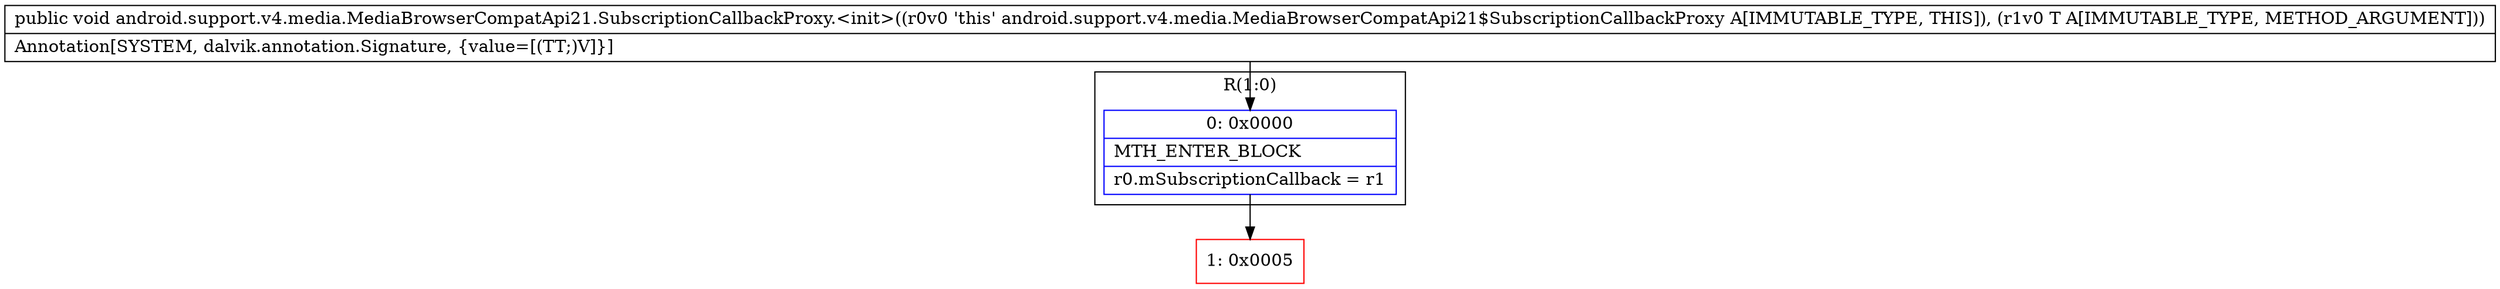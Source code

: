 digraph "CFG forandroid.support.v4.media.MediaBrowserCompatApi21.SubscriptionCallbackProxy.\<init\>(Landroid\/support\/v4\/media\/MediaBrowserCompatApi21$SubscriptionCallback;)V" {
subgraph cluster_Region_55340000 {
label = "R(1:0)";
node [shape=record,color=blue];
Node_0 [shape=record,label="{0\:\ 0x0000|MTH_ENTER_BLOCK\l|r0.mSubscriptionCallback = r1\l}"];
}
Node_1 [shape=record,color=red,label="{1\:\ 0x0005}"];
MethodNode[shape=record,label="{public void android.support.v4.media.MediaBrowserCompatApi21.SubscriptionCallbackProxy.\<init\>((r0v0 'this' android.support.v4.media.MediaBrowserCompatApi21$SubscriptionCallbackProxy A[IMMUTABLE_TYPE, THIS]), (r1v0 T A[IMMUTABLE_TYPE, METHOD_ARGUMENT]))  | Annotation[SYSTEM, dalvik.annotation.Signature, \{value=[(TT;)V]\}]\l}"];
MethodNode -> Node_0;
Node_0 -> Node_1;
}

